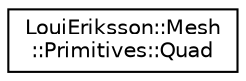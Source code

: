 digraph "Graphical Class Hierarchy"
{
 // LATEX_PDF_SIZE
  edge [fontname="Helvetica",fontsize="10",labelfontname="Helvetica",labelfontsize="10"];
  node [fontname="Helvetica",fontsize="10",shape=record];
  rankdir="LR";
  Node0 [label="LouiEriksson::Mesh\l::Primitives::Quad",height=0.2,width=0.4,color="black", fillcolor="white", style="filled",URL="$struct_loui_eriksson_1_1_mesh_1_1_primitives_1_1_quad.html",tooltip="Information for a quad primitive."];
}
